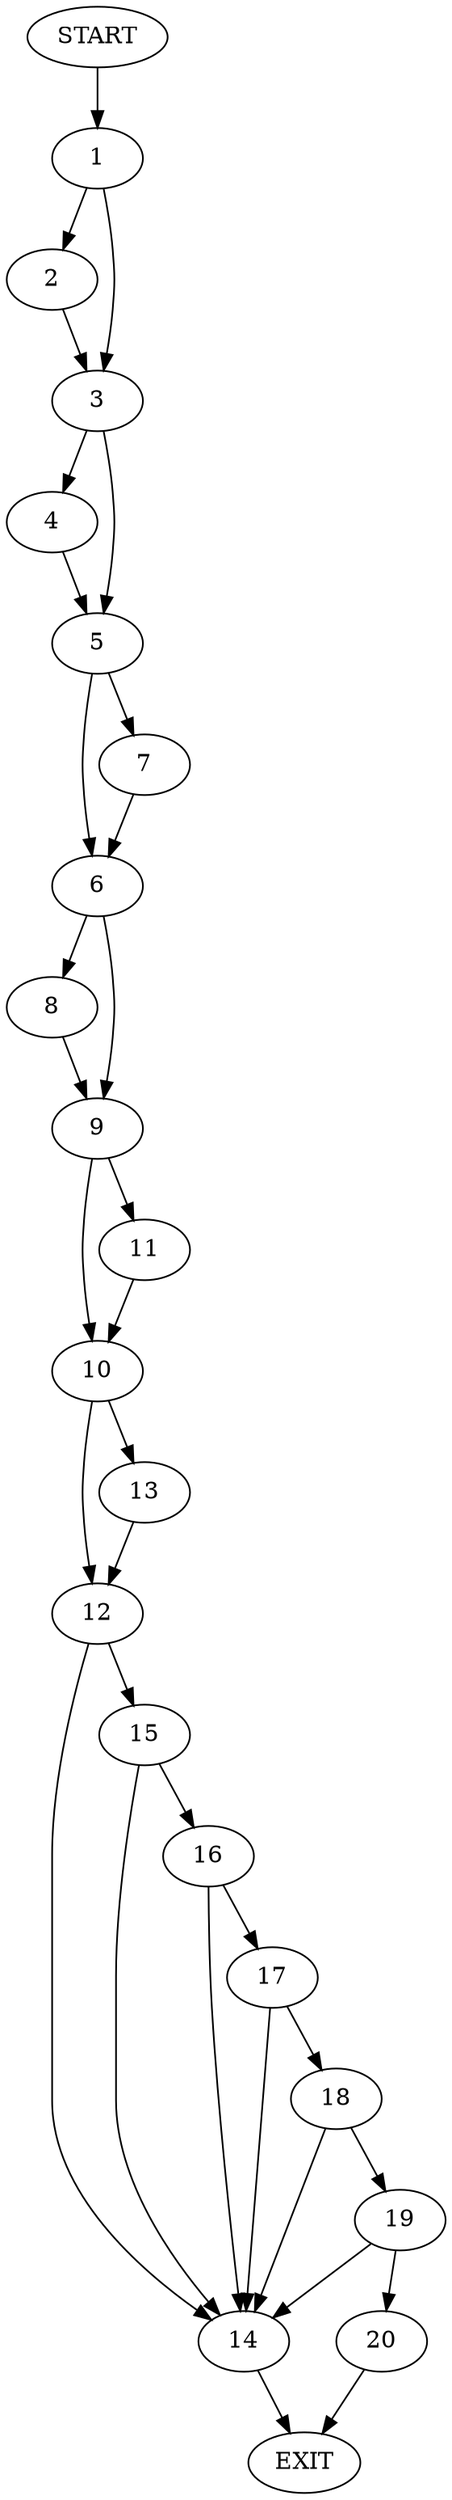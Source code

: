 digraph {
0 [label="START"]
21 [label="EXIT"]
0 -> 1
1 -> 2
1 -> 3
3 -> 4
3 -> 5
2 -> 3
5 -> 6
5 -> 7
4 -> 5
6 -> 8
6 -> 9
7 -> 6
9 -> 10
9 -> 11
8 -> 9
11 -> 10
10 -> 12
10 -> 13
12 -> 14
12 -> 15
13 -> 12
14 -> 21
15 -> 14
15 -> 16
16 -> 14
16 -> 17
17 -> 14
17 -> 18
18 -> 14
18 -> 19
19 -> 14
19 -> 20
20 -> 21
}
